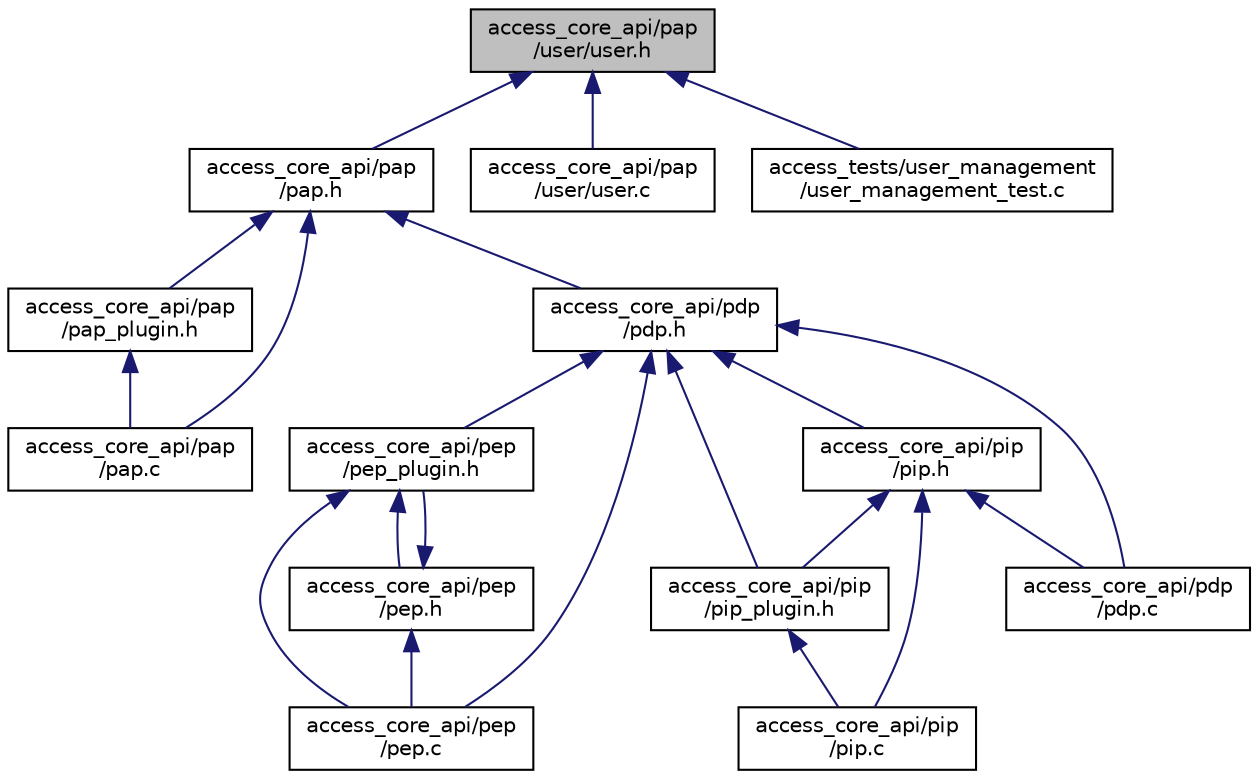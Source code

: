 digraph "access_core_api/pap/user/user.h"
{
  edge [fontname="Helvetica",fontsize="10",labelfontname="Helvetica",labelfontsize="10"];
  node [fontname="Helvetica",fontsize="10",shape=record];
  Node2 [label="access_core_api/pap\l/user/user.h",height=0.2,width=0.4,color="black", fillcolor="grey75", style="filled", fontcolor="black"];
  Node2 -> Node3 [dir="back",color="midnightblue",fontsize="10",style="solid",fontname="Helvetica"];
  Node3 [label="access_core_api/pap\l/pap.h",height=0.2,width=0.4,color="black", fillcolor="white", style="filled",URL="$pap_8h.html"];
  Node3 -> Node4 [dir="back",color="midnightblue",fontsize="10",style="solid",fontname="Helvetica"];
  Node4 [label="access_core_api/pap\l/pap.c",height=0.2,width=0.4,color="black", fillcolor="white", style="filled",URL="$pap_8c.html"];
  Node3 -> Node5 [dir="back",color="midnightblue",fontsize="10",style="solid",fontname="Helvetica"];
  Node5 [label="access_core_api/pap\l/pap_plugin.h",height=0.2,width=0.4,color="black", fillcolor="white", style="filled",URL="$pap__plugin_8h.html"];
  Node5 -> Node4 [dir="back",color="midnightblue",fontsize="10",style="solid",fontname="Helvetica"];
  Node3 -> Node6 [dir="back",color="midnightblue",fontsize="10",style="solid",fontname="Helvetica"];
  Node6 [label="access_core_api/pdp\l/pdp.h",height=0.2,width=0.4,color="black", fillcolor="white", style="filled",URL="$pdp_8h.html"];
  Node6 -> Node7 [dir="back",color="midnightblue",fontsize="10",style="solid",fontname="Helvetica"];
  Node7 [label="access_core_api/pdp\l/pdp.c",height=0.2,width=0.4,color="black", fillcolor="white", style="filled",URL="$pdp_8c.html"];
  Node6 -> Node8 [dir="back",color="midnightblue",fontsize="10",style="solid",fontname="Helvetica"];
  Node8 [label="access_core_api/pep\l/pep_plugin.h",height=0.2,width=0.4,color="black", fillcolor="white", style="filled",URL="$pep__plugin_8h.html"];
  Node8 -> Node9 [dir="back",color="midnightblue",fontsize="10",style="solid",fontname="Helvetica"];
  Node9 [label="access_core_api/pep\l/pep.h",height=0.2,width=0.4,color="black", fillcolor="white", style="filled",URL="$pep_8h.html"];
  Node9 -> Node10 [dir="back",color="midnightblue",fontsize="10",style="solid",fontname="Helvetica"];
  Node10 [label="access_core_api/pep\l/pep.c",height=0.2,width=0.4,color="black", fillcolor="white", style="filled",URL="$pep_8c.html"];
  Node9 -> Node8 [dir="back",color="midnightblue",fontsize="10",style="solid",fontname="Helvetica"];
  Node8 -> Node10 [dir="back",color="midnightblue",fontsize="10",style="solid",fontname="Helvetica"];
  Node6 -> Node10 [dir="back",color="midnightblue",fontsize="10",style="solid",fontname="Helvetica"];
  Node6 -> Node11 [dir="back",color="midnightblue",fontsize="10",style="solid",fontname="Helvetica"];
  Node11 [label="access_core_api/pip\l/pip.h",height=0.2,width=0.4,color="black", fillcolor="white", style="filled",URL="$pip_8h.html"];
  Node11 -> Node7 [dir="back",color="midnightblue",fontsize="10",style="solid",fontname="Helvetica"];
  Node11 -> Node12 [dir="back",color="midnightblue",fontsize="10",style="solid",fontname="Helvetica"];
  Node12 [label="access_core_api/pip\l/pip.c",height=0.2,width=0.4,color="black", fillcolor="white", style="filled",URL="$pip_8c.html"];
  Node11 -> Node13 [dir="back",color="midnightblue",fontsize="10",style="solid",fontname="Helvetica"];
  Node13 [label="access_core_api/pip\l/pip_plugin.h",height=0.2,width=0.4,color="black", fillcolor="white", style="filled",URL="$pip__plugin_8h.html"];
  Node13 -> Node12 [dir="back",color="midnightblue",fontsize="10",style="solid",fontname="Helvetica"];
  Node6 -> Node13 [dir="back",color="midnightblue",fontsize="10",style="solid",fontname="Helvetica"];
  Node2 -> Node14 [dir="back",color="midnightblue",fontsize="10",style="solid",fontname="Helvetica"];
  Node14 [label="access_core_api/pap\l/user/user.c",height=0.2,width=0.4,color="black", fillcolor="white", style="filled",URL="$user_8c.html"];
  Node2 -> Node15 [dir="back",color="midnightblue",fontsize="10",style="solid",fontname="Helvetica"];
  Node15 [label="access_tests/user_management\l/user_management_test.c",height=0.2,width=0.4,color="black", fillcolor="white", style="filled",URL="$user__management__test_8c.html"];
}
